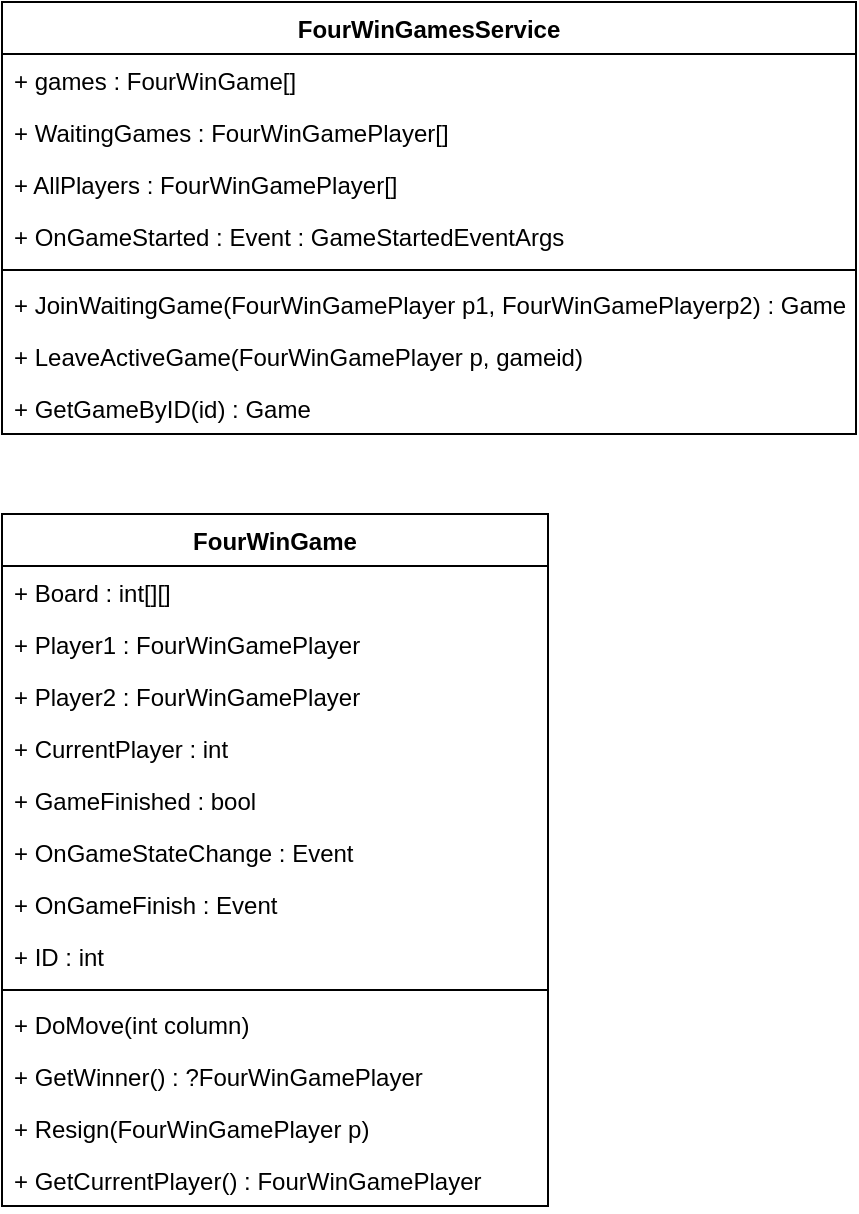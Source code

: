 <mxfile version="20.8.20" type="device" pages="4"><diagram name="BusinessLogic" id="EPEQEBPeJiQIEg5pA8OJ"><mxGraphModel dx="1434" dy="756" grid="0" gridSize="10" guides="1" tooltips="1" connect="1" arrows="1" fold="1" page="1" pageScale="1" pageWidth="827" pageHeight="1169" math="0" shadow="0"><root><mxCell id="0"/><mxCell id="1" parent="0"/><mxCell id="ZO71hlHQCYvlQoj8tHCi-2" value="FourWinGame" style="swimlane;fontStyle=1;align=center;verticalAlign=top;childLayout=stackLayout;horizontal=1;startSize=26;horizontalStack=0;resizeParent=1;resizeParentMax=0;resizeLast=0;collapsible=1;marginBottom=0;" parent="1" vertex="1"><mxGeometry x="91" y="458" width="273" height="346" as="geometry"/></mxCell><mxCell id="ZO71hlHQCYvlQoj8tHCi-3" value="+ Board : int[][]&#10;" style="text;strokeColor=none;fillColor=none;align=left;verticalAlign=top;spacingLeft=4;spacingRight=4;overflow=hidden;rotatable=0;points=[[0,0.5],[1,0.5]];portConstraint=eastwest;" parent="ZO71hlHQCYvlQoj8tHCi-2" vertex="1"><mxGeometry y="26" width="273" height="26" as="geometry"/></mxCell><mxCell id="R7RYP2Npl2EoFmBEZ-nF-13" value="+ Player1 : FourWinGamePlayer" style="text;strokeColor=none;fillColor=none;align=left;verticalAlign=top;spacingLeft=4;spacingRight=4;overflow=hidden;rotatable=0;points=[[0,0.5],[1,0.5]];portConstraint=eastwest;" parent="ZO71hlHQCYvlQoj8tHCi-2" vertex="1"><mxGeometry y="52" width="273" height="26" as="geometry"/></mxCell><mxCell id="R7RYP2Npl2EoFmBEZ-nF-14" value="+ Player2 : FourWinGamePlayer" style="text;strokeColor=none;fillColor=none;align=left;verticalAlign=top;spacingLeft=4;spacingRight=4;overflow=hidden;rotatable=0;points=[[0,0.5],[1,0.5]];portConstraint=eastwest;" parent="ZO71hlHQCYvlQoj8tHCi-2" vertex="1"><mxGeometry y="78" width="273" height="26" as="geometry"/></mxCell><mxCell id="R7RYP2Npl2EoFmBEZ-nF-15" value="+ CurrentPlayer : int" style="text;strokeColor=none;fillColor=none;align=left;verticalAlign=top;spacingLeft=4;spacingRight=4;overflow=hidden;rotatable=0;points=[[0,0.5],[1,0.5]];portConstraint=eastwest;" parent="ZO71hlHQCYvlQoj8tHCi-2" vertex="1"><mxGeometry y="104" width="273" height="26" as="geometry"/></mxCell><mxCell id="R7RYP2Npl2EoFmBEZ-nF-17" value="+ GameFinished : bool" style="text;strokeColor=none;fillColor=none;align=left;verticalAlign=top;spacingLeft=4;spacingRight=4;overflow=hidden;rotatable=0;points=[[0,0.5],[1,0.5]];portConstraint=eastwest;" parent="ZO71hlHQCYvlQoj8tHCi-2" vertex="1"><mxGeometry y="130" width="273" height="26" as="geometry"/></mxCell><mxCell id="R7RYP2Npl2EoFmBEZ-nF-42" value="+ OnGameStateChange : Event" style="text;strokeColor=none;fillColor=none;align=left;verticalAlign=top;spacingLeft=4;spacingRight=4;overflow=hidden;rotatable=0;points=[[0,0.5],[1,0.5]];portConstraint=eastwest;" parent="ZO71hlHQCYvlQoj8tHCi-2" vertex="1"><mxGeometry y="156" width="273" height="26" as="geometry"/></mxCell><mxCell id="R7RYP2Npl2EoFmBEZ-nF-38" value="+ OnGameFinish : Event" style="text;strokeColor=none;fillColor=none;align=left;verticalAlign=top;spacingLeft=4;spacingRight=4;overflow=hidden;rotatable=0;points=[[0,0.5],[1,0.5]];portConstraint=eastwest;" parent="ZO71hlHQCYvlQoj8tHCi-2" vertex="1"><mxGeometry y="182" width="273" height="26" as="geometry"/></mxCell><mxCell id="3IkYliU6qE5KoVXZTZG--1" value="+ ID : int" style="text;strokeColor=none;fillColor=none;align=left;verticalAlign=top;spacingLeft=4;spacingRight=4;overflow=hidden;rotatable=0;points=[[0,0.5],[1,0.5]];portConstraint=eastwest;" parent="ZO71hlHQCYvlQoj8tHCi-2" vertex="1"><mxGeometry y="208" width="273" height="26" as="geometry"/></mxCell><mxCell id="ZO71hlHQCYvlQoj8tHCi-4" value="" style="line;strokeWidth=1;fillColor=none;align=left;verticalAlign=middle;spacingTop=-1;spacingLeft=3;spacingRight=3;rotatable=0;labelPosition=right;points=[];portConstraint=eastwest;strokeColor=inherit;" parent="ZO71hlHQCYvlQoj8tHCi-2" vertex="1"><mxGeometry y="234" width="273" height="8" as="geometry"/></mxCell><mxCell id="ZO71hlHQCYvlQoj8tHCi-5" value="+ DoMove(int column)" style="text;strokeColor=none;fillColor=none;align=left;verticalAlign=top;spacingLeft=4;spacingRight=4;overflow=hidden;rotatable=0;points=[[0,0.5],[1,0.5]];portConstraint=eastwest;" parent="ZO71hlHQCYvlQoj8tHCi-2" vertex="1"><mxGeometry y="242" width="273" height="26" as="geometry"/></mxCell><mxCell id="R7RYP2Npl2EoFmBEZ-nF-16" value="+ GetWinner() : ?FourWinGamePlayer" style="text;strokeColor=none;fillColor=none;align=left;verticalAlign=top;spacingLeft=4;spacingRight=4;overflow=hidden;rotatable=0;points=[[0,0.5],[1,0.5]];portConstraint=eastwest;" parent="ZO71hlHQCYvlQoj8tHCi-2" vertex="1"><mxGeometry y="268" width="273" height="26" as="geometry"/></mxCell><mxCell id="R7RYP2Npl2EoFmBEZ-nF-36" value="+ Resign(FourWinGamePlayer p)" style="text;strokeColor=none;fillColor=none;align=left;verticalAlign=top;spacingLeft=4;spacingRight=4;overflow=hidden;rotatable=0;points=[[0,0.5],[1,0.5]];portConstraint=eastwest;" parent="ZO71hlHQCYvlQoj8tHCi-2" vertex="1"><mxGeometry y="294" width="273" height="26" as="geometry"/></mxCell><mxCell id="R7RYP2Npl2EoFmBEZ-nF-41" value="+ GetCurrentPlayer() : FourWinGamePlayer " style="text;strokeColor=none;fillColor=none;align=left;verticalAlign=top;spacingLeft=4;spacingRight=4;overflow=hidden;rotatable=0;points=[[0,0.5],[1,0.5]];portConstraint=eastwest;" parent="ZO71hlHQCYvlQoj8tHCi-2" vertex="1"><mxGeometry y="320" width="273" height="26" as="geometry"/></mxCell><mxCell id="R7RYP2Npl2EoFmBEZ-nF-18" value="FourWinGamesService" style="swimlane;fontStyle=1;align=center;verticalAlign=top;childLayout=stackLayout;horizontal=1;startSize=26;horizontalStack=0;resizeParent=1;resizeParentMax=0;resizeLast=0;collapsible=1;marginBottom=0;" parent="1" vertex="1"><mxGeometry x="91" y="202" width="427" height="216" as="geometry"/></mxCell><mxCell id="R7RYP2Npl2EoFmBEZ-nF-19" value="+ games : FourWinGame[]" style="text;strokeColor=none;fillColor=none;align=left;verticalAlign=top;spacingLeft=4;spacingRight=4;overflow=hidden;rotatable=0;points=[[0,0.5],[1,0.5]];portConstraint=eastwest;" parent="R7RYP2Npl2EoFmBEZ-nF-18" vertex="1"><mxGeometry y="26" width="427" height="26" as="geometry"/></mxCell><mxCell id="R7RYP2Npl2EoFmBEZ-nF-28" value="+ WaitingGames : FourWinGamePlayer[]" style="text;strokeColor=none;fillColor=none;align=left;verticalAlign=top;spacingLeft=4;spacingRight=4;overflow=hidden;rotatable=0;points=[[0,0.5],[1,0.5]];portConstraint=eastwest;" parent="R7RYP2Npl2EoFmBEZ-nF-18" vertex="1"><mxGeometry y="52" width="427" height="26" as="geometry"/></mxCell><mxCell id="R7RYP2Npl2EoFmBEZ-nF-33" value="+ AllPlayers : FourWinGamePlayer[]" style="text;strokeColor=none;fillColor=none;align=left;verticalAlign=top;spacingLeft=4;spacingRight=4;overflow=hidden;rotatable=0;points=[[0,0.5],[1,0.5]];portConstraint=eastwest;" parent="R7RYP2Npl2EoFmBEZ-nF-18" vertex="1"><mxGeometry y="78" width="427" height="26" as="geometry"/></mxCell><mxCell id="R7RYP2Npl2EoFmBEZ-nF-39" value="+ OnGameStarted : Event : GameStartedEventArgs" style="text;strokeColor=none;fillColor=none;align=left;verticalAlign=top;spacingLeft=4;spacingRight=4;overflow=hidden;rotatable=0;points=[[0,0.5],[1,0.5]];portConstraint=eastwest;" parent="R7RYP2Npl2EoFmBEZ-nF-18" vertex="1"><mxGeometry y="104" width="427" height="26" as="geometry"/></mxCell><mxCell id="R7RYP2Npl2EoFmBEZ-nF-20" value="" style="line;strokeWidth=1;fillColor=none;align=left;verticalAlign=middle;spacingTop=-1;spacingLeft=3;spacingRight=3;rotatable=0;labelPosition=right;points=[];portConstraint=eastwest;strokeColor=inherit;" parent="R7RYP2Npl2EoFmBEZ-nF-18" vertex="1"><mxGeometry y="130" width="427" height="8" as="geometry"/></mxCell><mxCell id="R7RYP2Npl2EoFmBEZ-nF-29" value="+ JoinWaitingGame(FourWinGamePlayer p1, FourWinGamePlayerp2) : Game" style="text;strokeColor=none;fillColor=none;align=left;verticalAlign=top;spacingLeft=4;spacingRight=4;overflow=hidden;rotatable=0;points=[[0,0.5],[1,0.5]];portConstraint=eastwest;" parent="R7RYP2Npl2EoFmBEZ-nF-18" vertex="1"><mxGeometry y="138" width="427" height="26" as="geometry"/></mxCell><mxCell id="R7RYP2Npl2EoFmBEZ-nF-37" value="+ LeaveActiveGame(FourWinGamePlayer p, gameid)" style="text;strokeColor=none;fillColor=none;align=left;verticalAlign=top;spacingLeft=4;spacingRight=4;overflow=hidden;rotatable=0;points=[[0,0.5],[1,0.5]];portConstraint=eastwest;" parent="R7RYP2Npl2EoFmBEZ-nF-18" vertex="1"><mxGeometry y="164" width="427" height="26" as="geometry"/></mxCell><mxCell id="R7RYP2Npl2EoFmBEZ-nF-40" value="+ GetGameByID(id) : Game" style="text;strokeColor=none;fillColor=none;align=left;verticalAlign=top;spacingLeft=4;spacingRight=4;overflow=hidden;rotatable=0;points=[[0,0.5],[1,0.5]];portConstraint=eastwest;" parent="R7RYP2Npl2EoFmBEZ-nF-18" vertex="1"><mxGeometry y="190" width="427" height="26" as="geometry"/></mxCell></root></mxGraphModel></diagram><diagram name="BusinessLogic.Contracts" id="afEdAr63_p6Za_FqU38v"><mxGraphModel dx="1434" dy="756" grid="0" gridSize="10" guides="1" tooltips="1" connect="1" arrows="1" fold="1" page="1" pageScale="1" pageWidth="827" pageHeight="1169" math="0" shadow="0"><root><mxCell id="0"/><mxCell id="1" parent="0"/><mxCell id="PgnQS6usaZiz7Cspnaqt-1" value="FourWinGamePlayer" style="swimlane;fontStyle=1;align=center;verticalAlign=top;childLayout=stackLayout;horizontal=1;startSize=26;horizontalStack=0;resizeParent=1;resizeParentMax=0;resizeLast=0;collapsible=1;marginBottom=0;" parent="1" vertex="1"><mxGeometry x="51" y="251" width="160" height="78" as="geometry"/></mxCell><mxCell id="PgnQS6usaZiz7Cspnaqt-2" value="+ Name : String" style="text;strokeColor=none;fillColor=none;align=left;verticalAlign=top;spacingLeft=4;spacingRight=4;overflow=hidden;rotatable=0;points=[[0,0.5],[1,0.5]];portConstraint=eastwest;" parent="PgnQS6usaZiz7Cspnaqt-1" vertex="1"><mxGeometry y="26" width="160" height="26" as="geometry"/></mxCell><mxCell id="PgnQS6usaZiz7Cspnaqt-3" value="+ ID : int" style="text;strokeColor=none;fillColor=none;align=left;verticalAlign=top;spacingLeft=4;spacingRight=4;overflow=hidden;rotatable=0;points=[[0,0.5],[1,0.5]];portConstraint=eastwest;" parent="PgnQS6usaZiz7Cspnaqt-1" vertex="1"><mxGeometry y="52" width="160" height="26" as="geometry"/></mxCell><mxCell id="ZAqNFlyXUjMFk_EPYXz6-1" value="&lt;&lt;interface&gt;&gt;&#10;IFourWinGame" style="swimlane;fontStyle=1;align=center;verticalAlign=top;childLayout=stackLayout;horizontal=1;startSize=40;horizontalStack=0;resizeParent=1;resizeParentMax=0;resizeLast=0;collapsible=1;marginBottom=0;" parent="1" vertex="1"><mxGeometry x="48" y="339" width="244" height="230" as="geometry"/></mxCell><mxCell id="ZAqNFlyXUjMFk_EPYXz6-7" value="+ Event onCurrentPlayerChange" style="text;strokeColor=none;fillColor=none;align=left;verticalAlign=top;spacingLeft=4;spacingRight=4;overflow=hidden;rotatable=0;points=[[0,0.5],[1,0.5]];portConstraint=eastwest;" parent="ZAqNFlyXUjMFk_EPYXz6-1" vertex="1"><mxGeometry y="40" width="244" height="26" as="geometry"/></mxCell><mxCell id="ZAqNFlyXUjMFk_EPYXz6-8" value="+ Event onGameFinish" style="text;strokeColor=none;fillColor=none;align=left;verticalAlign=top;spacingLeft=4;spacingRight=4;overflow=hidden;rotatable=0;points=[[0,0.5],[1,0.5]];portConstraint=eastwest;" parent="ZAqNFlyXUjMFk_EPYXz6-1" vertex="1"><mxGeometry y="66" width="244" height="26" as="geometry"/></mxCell><mxCell id="ZAqNFlyXUjMFk_EPYXz6-9" value="+ ID : int" style="text;strokeColor=none;fillColor=none;align=left;verticalAlign=top;spacingLeft=4;spacingRight=4;overflow=hidden;rotatable=0;points=[[0,0.5],[1,0.5]];portConstraint=eastwest;" parent="ZAqNFlyXUjMFk_EPYXz6-1" vertex="1"><mxGeometry y="92" width="244" height="26" as="geometry"/></mxCell><mxCell id="ZAqNFlyXUjMFk_EPYXz6-10" value="" style="line;strokeWidth=1;fillColor=none;align=left;verticalAlign=middle;spacingTop=-1;spacingLeft=3;spacingRight=3;rotatable=0;labelPosition=right;points=[];portConstraint=eastwest;strokeColor=inherit;" parent="ZAqNFlyXUjMFk_EPYXz6-1" vertex="1"><mxGeometry y="118" width="244" height="8" as="geometry"/></mxCell><mxCell id="ZAqNFlyXUjMFk_EPYXz6-11" value="+ DoMove(int column)" style="text;strokeColor=none;fillColor=none;align=left;verticalAlign=top;spacingLeft=4;spacingRight=4;overflow=hidden;rotatable=0;points=[[0,0.5],[1,0.5]];portConstraint=eastwest;" parent="ZAqNFlyXUjMFk_EPYXz6-1" vertex="1"><mxGeometry y="126" width="244" height="26" as="geometry"/></mxCell><mxCell id="ZAqNFlyXUjMFk_EPYXz6-12" value="+ GetWinner() : ?FourWinGamePlayer" style="text;strokeColor=none;fillColor=none;align=left;verticalAlign=top;spacingLeft=4;spacingRight=4;overflow=hidden;rotatable=0;points=[[0,0.5],[1,0.5]];portConstraint=eastwest;" parent="ZAqNFlyXUjMFk_EPYXz6-1" vertex="1"><mxGeometry y="152" width="244" height="26" as="geometry"/></mxCell><mxCell id="ZAqNFlyXUjMFk_EPYXz6-13" value="+ Resign(FourWinGamePlayer p): " style="text;strokeColor=none;fillColor=none;align=left;verticalAlign=top;spacingLeft=4;spacingRight=4;overflow=hidden;rotatable=0;points=[[0,0.5],[1,0.5]];portConstraint=eastwest;" parent="ZAqNFlyXUjMFk_EPYXz6-1" vertex="1"><mxGeometry y="178" width="244" height="26" as="geometry"/></mxCell><mxCell id="ZAqNFlyXUjMFk_EPYXz6-14" value="+ GetCurrentPlayer() : FourWinGamePlayer " style="text;strokeColor=none;fillColor=none;align=left;verticalAlign=top;spacingLeft=4;spacingRight=4;overflow=hidden;rotatable=0;points=[[0,0.5],[1,0.5]];portConstraint=eastwest;" parent="ZAqNFlyXUjMFk_EPYXz6-1" vertex="1"><mxGeometry y="204" width="244" height="26" as="geometry"/></mxCell><mxCell id="ZAqNFlyXUjMFk_EPYXz6-15" value="&lt;&lt;interface&gt;&gt;&#10;IFourWinGamesServices" style="swimlane;fontStyle=1;align=center;verticalAlign=top;childLayout=stackLayout;horizontal=1;startSize=50;horizontalStack=0;resizeParent=1;resizeParentMax=0;resizeLast=0;collapsible=1;marginBottom=0;" parent="1" vertex="1"><mxGeometry x="51" y="27" width="425" height="214" as="geometry"/></mxCell><mxCell id="ZAqNFlyXUjMFk_EPYXz6-17" value="+ WaitingGames : FourWinGamePlayer[]" style="text;strokeColor=none;fillColor=none;align=left;verticalAlign=top;spacingLeft=4;spacingRight=4;overflow=hidden;rotatable=0;points=[[0,0.5],[1,0.5]];portConstraint=eastwest;" parent="ZAqNFlyXUjMFk_EPYXz6-15" vertex="1"><mxGeometry y="50" width="425" height="26" as="geometry"/></mxCell><mxCell id="VufEEW8PCcY4VxbzoeLR-1" value="+ Event OnGameStarted" style="text;strokeColor=none;fillColor=none;align=left;verticalAlign=top;spacingLeft=4;spacingRight=4;overflow=hidden;rotatable=0;points=[[0,0.5],[1,0.5]];portConstraint=eastwest;" vertex="1" parent="ZAqNFlyXUjMFk_EPYXz6-15"><mxGeometry y="76" width="425" height="26" as="geometry"/></mxCell><mxCell id="ZAqNFlyXUjMFk_EPYXz6-18" value="+ AllPlayers : FourWinGamePlayer[]" style="text;strokeColor=none;fillColor=none;align=left;verticalAlign=top;spacingLeft=4;spacingRight=4;overflow=hidden;rotatable=0;points=[[0,0.5],[1,0.5]];portConstraint=eastwest;" parent="ZAqNFlyXUjMFk_EPYXz6-15" vertex="1"><mxGeometry y="102" width="425" height="26" as="geometry"/></mxCell><mxCell id="ZAqNFlyXUjMFk_EPYXz6-19" value="" style="line;strokeWidth=1;fillColor=none;align=left;verticalAlign=middle;spacingTop=-1;spacingLeft=3;spacingRight=3;rotatable=0;labelPosition=right;points=[];portConstraint=eastwest;strokeColor=inherit;" parent="ZAqNFlyXUjMFk_EPYXz6-15" vertex="1"><mxGeometry y="128" width="425" height="8" as="geometry"/></mxCell><mxCell id="ZAqNFlyXUjMFk_EPYXz6-20" value="+ JoinWaitingGame(FourWinGamePlayer p1, FourWinGamePlayerp2) : Game" style="text;strokeColor=none;fillColor=none;align=left;verticalAlign=top;spacingLeft=4;spacingRight=4;overflow=hidden;rotatable=0;points=[[0,0.5],[1,0.5]];portConstraint=eastwest;" parent="ZAqNFlyXUjMFk_EPYXz6-15" vertex="1"><mxGeometry y="136" width="425" height="26" as="geometry"/></mxCell><mxCell id="ZAqNFlyXUjMFk_EPYXz6-21" value="+ LeaveActiveGame(FourWinGamePlayer p, gameid)" style="text;strokeColor=none;fillColor=none;align=left;verticalAlign=top;spacingLeft=4;spacingRight=4;overflow=hidden;rotatable=0;points=[[0,0.5],[1,0.5]];portConstraint=eastwest;" parent="ZAqNFlyXUjMFk_EPYXz6-15" vertex="1"><mxGeometry y="162" width="425" height="26" as="geometry"/></mxCell><mxCell id="ZAqNFlyXUjMFk_EPYXz6-22" value="+ GetGameByID(id) : Game" style="text;strokeColor=none;fillColor=none;align=left;verticalAlign=top;spacingLeft=4;spacingRight=4;overflow=hidden;rotatable=0;points=[[0,0.5],[1,0.5]];portConstraint=eastwest;" parent="ZAqNFlyXUjMFk_EPYXz6-15" vertex="1"><mxGeometry y="188" width="425" height="26" as="geometry"/></mxCell><mxCell id="xo9scH_EgcjY7Vr2XH_l-1" value="GameStartedEventArgs" style="swimlane;fontStyle=1;align=center;verticalAlign=top;childLayout=stackLayout;horizontal=1;startSize=26;horizontalStack=0;resizeParent=1;resizeParentMax=0;resizeLast=0;collapsible=1;marginBottom=0;" parent="1" vertex="1"><mxGeometry x="243" y="251" width="160" height="52" as="geometry"/></mxCell><mxCell id="xo9scH_EgcjY7Vr2XH_l-2" value="+ GameID : int" style="text;strokeColor=none;fillColor=none;align=left;verticalAlign=top;spacingLeft=4;spacingRight=4;overflow=hidden;rotatable=0;points=[[0,0.5],[1,0.5]];portConstraint=eastwest;" parent="xo9scH_EgcjY7Vr2XH_l-1" vertex="1"><mxGeometry y="26" width="160" height="26" as="geometry"/></mxCell></root></mxGraphModel></diagram><diagram name="RestAPI (MVC)" id="rFo6yhSuuYPVE3uHXozf"><mxGraphModel dx="1434" dy="756" grid="0" gridSize="10" guides="1" tooltips="1" connect="1" arrows="1" fold="1" page="1" pageScale="1" pageWidth="827" pageHeight="1169" math="0" shadow="0"><root><mxCell id="0"/><mxCell id="1" parent="0"/><mxCell id="3efk3tES1_W1w0lpm2Sm-4" value="FourWinGameController" style="swimlane;fontStyle=1;align=center;verticalAlign=top;childLayout=stackLayout;horizontal=1;startSize=26;horizontalStack=0;resizeParent=1;resizeParentMax=0;resizeLast=0;collapsible=1;marginBottom=0;" parent="1" vertex="1"><mxGeometry x="42" y="28" width="460" height="346" as="geometry"/></mxCell><mxCell id="3efk3tES1_W1w0lpm2Sm-5" value="- idGameArray : int[]" style="text;strokeColor=none;fillColor=none;align=left;verticalAlign=top;spacingLeft=4;spacingRight=4;overflow=hidden;rotatable=0;points=[[0,0.5],[1,0.5]];portConstraint=eastwest;" parent="3efk3tES1_W1w0lpm2Sm-4" vertex="1"><mxGeometry y="26" width="460" height="26" as="geometry"/></mxCell><mxCell id="3efk3tES1_W1w0lpm2Sm-17" value="- gameCounter : int" style="text;strokeColor=none;fillColor=none;align=left;verticalAlign=top;spacingLeft=4;spacingRight=4;overflow=hidden;rotatable=0;points=[[0,0.5],[1,0.5]];portConstraint=eastwest;" parent="3efk3tES1_W1w0lpm2Sm-4" vertex="1"><mxGeometry y="52" width="460" height="26" as="geometry"/></mxCell><mxCell id="3efk3tES1_W1w0lpm2Sm-16" value="- playerCounter : int" style="text;strokeColor=none;fillColor=none;align=left;verticalAlign=top;spacingLeft=4;spacingRight=4;overflow=hidden;rotatable=0;points=[[0,0.5],[1,0.5]];portConstraint=eastwest;" parent="3efk3tES1_W1w0lpm2Sm-4" vertex="1"><mxGeometry y="78" width="460" height="26" as="geometry"/></mxCell><mxCell id="UuZTHZSJedAROl87pZKt-7" value="- connectionservice : ConnectionService" style="text;strokeColor=none;fillColor=none;align=left;verticalAlign=top;spacingLeft=4;spacingRight=4;overflow=hidden;rotatable=0;points=[[0,0.5],[1,0.5]];portConstraint=eastwest;" parent="3efk3tES1_W1w0lpm2Sm-4" vertex="1"><mxGeometry y="104" width="460" height="26" as="geometry"/></mxCell><mxCell id="3efk3tES1_W1w0lpm2Sm-18" value="- fourwingameservice : FourWinGameService&#10;" style="text;strokeColor=none;fillColor=none;align=left;verticalAlign=top;spacingLeft=4;spacingRight=4;overflow=hidden;rotatable=0;points=[[0,0.5],[1,0.5]];portConstraint=eastwest;" parent="3efk3tES1_W1w0lpm2Sm-4" vertex="1"><mxGeometry y="130" width="460" height="26" as="geometry"/></mxCell><mxCell id="3efk3tES1_W1w0lpm2Sm-6" value="" style="line;strokeWidth=1;fillColor=none;align=left;verticalAlign=middle;spacingTop=-1;spacingLeft=3;spacingRight=3;rotatable=0;labelPosition=right;points=[];portConstraint=eastwest;strokeColor=inherit;" parent="3efk3tES1_W1w0lpm2Sm-4" vertex="1"><mxGeometry y="156" width="460" height="8" as="geometry"/></mxCell><mxCell id="3efk3tES1_W1w0lpm2Sm-13" value="+ RegisterPlayer(string name, string RTPconnectionID) : RegisterPlayerResponse" style="text;strokeColor=none;fillColor=none;align=left;verticalAlign=top;spacingLeft=4;spacingRight=4;overflow=hidden;rotatable=0;points=[[0,0.5],[1,0.5]];portConstraint=eastwest;" parent="3efk3tES1_W1w0lpm2Sm-4" vertex="1"><mxGeometry y="164" width="460" height="26" as="geometry"/></mxCell><mxCell id="3efk3tES1_W1w0lpm2Sm-14" value="+ CreateGame(MyPlayer p)" style="text;strokeColor=none;fillColor=none;align=left;verticalAlign=top;spacingLeft=4;spacingRight=4;overflow=hidden;rotatable=0;points=[[0,0.5],[1,0.5]];portConstraint=eastwest;" parent="3efk3tES1_W1w0lpm2Sm-4" vertex="1"><mxGeometry y="190" width="460" height="26" as="geometry"/></mxCell><mxCell id="3efk3tES1_W1w0lpm2Sm-15" value="+ JoinGame(MyPlayer p1, int waitingGameListIndex) : JoinGameResponse" style="text;strokeColor=none;fillColor=none;align=left;verticalAlign=top;spacingLeft=4;spacingRight=4;overflow=hidden;rotatable=0;points=[[0,0.5],[1,0.5]];portConstraint=eastwest;" parent="3efk3tES1_W1w0lpm2Sm-4" vertex="1"><mxGeometry y="216" width="460" height="26" as="geometry"/></mxCell><mxCell id="3efk3tES1_W1w0lpm2Sm-20" value="+ DoMove(int column, int gameID, MyPlayer p)" style="text;strokeColor=none;fillColor=none;align=left;verticalAlign=top;spacingLeft=4;spacingRight=4;overflow=hidden;rotatable=0;points=[[0,0.5],[1,0.5]];portConstraint=eastwest;" parent="3efk3tES1_W1w0lpm2Sm-4" vertex="1"><mxGeometry y="242" width="460" height="26" as="geometry"/></mxCell><mxCell id="3efk3tES1_W1w0lpm2Sm-19" value="+ LeaveGame(MyPlayer p, int gameID)" style="text;strokeColor=none;fillColor=none;align=left;verticalAlign=top;spacingLeft=4;spacingRight=4;overflow=hidden;rotatable=0;points=[[0,0.5],[1,0.5]];portConstraint=eastwest;" parent="3efk3tES1_W1w0lpm2Sm-4" vertex="1"><mxGeometry y="268" width="460" height="26" as="geometry"/></mxCell><mxCell id="O-oXwLJCc3Sgsa-qLjCP-2" value="+ GetWaitingGames() : WaitingGamesResponse&#10;" style="text;strokeColor=none;fillColor=none;align=left;verticalAlign=top;spacingLeft=4;spacingRight=4;overflow=hidden;rotatable=0;points=[[0,0.5],[1,0.5]];portConstraint=eastwest;" parent="3efk3tES1_W1w0lpm2Sm-4" vertex="1"><mxGeometry y="294" width="460" height="26" as="geometry"/></mxCell><mxCell id="3efk3tES1_W1w0lpm2Sm-7" value="+ GetGameInfo (int gameID, int playerID) : GameInfoResponse" style="text;strokeColor=none;fillColor=none;align=left;verticalAlign=top;spacingLeft=4;spacingRight=4;overflow=hidden;rotatable=0;points=[[0,0.5],[1,0.5]];portConstraint=eastwest;" parent="3efk3tES1_W1w0lpm2Sm-4" vertex="1"><mxGeometry y="320" width="460" height="26" as="geometry"/></mxCell><mxCell id="3efk3tES1_W1w0lpm2Sm-8" value="ConnectionService" style="swimlane;fontStyle=1;align=center;verticalAlign=top;childLayout=stackLayout;horizontal=1;startSize=26;horizontalStack=0;resizeParent=1;resizeParentMax=0;resizeLast=0;collapsible=1;marginBottom=0;" parent="1" vertex="1"><mxGeometry x="42" y="411" width="460" height="60" as="geometry"/></mxCell><mxCell id="3efk3tES1_W1w0lpm2Sm-9" value="+ PlayerIDToConnectionIDlist : Dictionary&lt;int, string&gt;" style="text;strokeColor=none;fillColor=none;align=left;verticalAlign=top;spacingLeft=4;spacingRight=4;overflow=hidden;rotatable=0;points=[[0,0.5],[1,0.5]];portConstraint=eastwest;" parent="3efk3tES1_W1w0lpm2Sm-8" vertex="1"><mxGeometry y="26" width="460" height="26" as="geometry"/></mxCell><mxCell id="3efk3tES1_W1w0lpm2Sm-10" value="" style="line;strokeWidth=1;fillColor=none;align=left;verticalAlign=middle;spacingTop=-1;spacingLeft=3;spacingRight=3;rotatable=0;labelPosition=right;points=[];portConstraint=eastwest;strokeColor=inherit;" parent="3efk3tES1_W1w0lpm2Sm-8" vertex="1"><mxGeometry y="52" width="460" height="8" as="geometry"/></mxCell><mxCell id="UuZTHZSJedAROl87pZKt-1" value="RTPHub" style="swimlane;fontStyle=1;align=center;verticalAlign=top;childLayout=stackLayout;horizontal=1;startSize=26;horizontalStack=0;resizeParent=1;resizeParentMax=0;resizeLast=0;collapsible=1;marginBottom=0;" parent="1" vertex="1"><mxGeometry x="42" y="505" width="460" height="160" as="geometry"/></mxCell><mxCell id="UuZTHZSJedAROl87pZKt-8" value="- connectionservice : ConnectionService" style="text;strokeColor=none;fillColor=none;align=left;verticalAlign=top;spacingLeft=4;spacingRight=4;overflow=hidden;rotatable=0;points=[[0,0.5],[1,0.5]];portConstraint=eastwest;" parent="UuZTHZSJedAROl87pZKt-1" vertex="1"><mxGeometry y="26" width="460" height="26" as="geometry"/></mxCell><mxCell id="UuZTHZSJedAROl87pZKt-2" value="+ PlayerIDToConnectionIDlist : Dictionary&lt;int, string&gt;" style="text;strokeColor=none;fillColor=none;align=left;verticalAlign=top;spacingLeft=4;spacingRight=4;overflow=hidden;rotatable=0;points=[[0,0.5],[1,0.5]];portConstraint=eastwest;" parent="UuZTHZSJedAROl87pZKt-1" vertex="1"><mxGeometry y="52" width="460" height="26" as="geometry"/></mxCell><mxCell id="UuZTHZSJedAROl87pZKt-3" value="" style="line;strokeWidth=1;fillColor=none;align=left;verticalAlign=middle;spacingTop=-1;spacingLeft=3;spacingRight=3;rotatable=0;labelPosition=right;points=[];portConstraint=eastwest;strokeColor=inherit;" parent="UuZTHZSJedAROl87pZKt-1" vertex="1"><mxGeometry y="78" width="460" height="8" as="geometry"/></mxCell><mxCell id="UuZTHZSJedAROl87pZKt-4" value="+Gamestart (int gameID)" style="text;strokeColor=none;fillColor=none;align=left;verticalAlign=top;spacingLeft=4;spacingRight=4;overflow=hidden;rotatable=0;points=[[0,0.5],[1,0.5]];portConstraint=eastwest;" parent="UuZTHZSJedAROl87pZKt-1" vertex="1"><mxGeometry y="86" width="460" height="26" as="geometry"/></mxCell><mxCell id="UuZTHZSJedAROl87pZKt-5" value="+ GameUpdated (int gameID)" style="text;strokeColor=none;fillColor=none;align=left;verticalAlign=top;spacingLeft=4;spacingRight=4;overflow=hidden;rotatable=0;points=[[0,0.5],[1,0.5]];portConstraint=eastwest;" parent="UuZTHZSJedAROl87pZKt-1" vertex="1"><mxGeometry y="112" width="460" height="26" as="geometry"/></mxCell><mxCell id="UuZTHZSJedAROl87pZKt-6" value="+GameFinished (Player winner)" style="text;strokeColor=none;fillColor=none;align=left;verticalAlign=top;spacingLeft=4;spacingRight=4;overflow=hidden;rotatable=0;points=[[0,0.5],[1,0.5]];portConstraint=eastwest;" parent="UuZTHZSJedAROl87pZKt-1" vertex="1"><mxGeometry y="138" width="460" height="22" as="geometry"/></mxCell></root></mxGraphModel></diagram><diagram name="RestAPIContracts" id="zeXeEQmdhJ01h1R4IeMl"><mxGraphModel dx="1434" dy="756" grid="0" gridSize="10" guides="1" tooltips="1" connect="1" arrows="1" fold="1" page="1" pageScale="1" pageWidth="827" pageHeight="1169" math="0" shadow="0"><root><mxCell id="0"/><mxCell id="1" parent="0"/><mxCell id="2vKPIIFbHue6YrYuAimL-1" value="Player" style="swimlane;fontStyle=1;align=center;verticalAlign=top;childLayout=stackLayout;horizontal=1;startSize=26;horizontalStack=0;resizeParent=1;resizeParentMax=0;resizeLast=0;collapsible=1;marginBottom=0;" parent="1" vertex="1"><mxGeometry x="24" y="27" width="150" height="60" as="geometry"/></mxCell><mxCell id="2vKPIIFbHue6YrYuAimL-8" value="+ PlayerName : string" style="text;strokeColor=none;fillColor=none;align=left;verticalAlign=top;spacingLeft=4;spacingRight=4;overflow=hidden;rotatable=0;points=[[0,0.5],[1,0.5]];portConstraint=eastwest;" parent="2vKPIIFbHue6YrYuAimL-1" vertex="1"><mxGeometry y="26" width="150" height="26" as="geometry"/></mxCell><mxCell id="2vKPIIFbHue6YrYuAimL-3" value="" style="line;strokeWidth=1;fillColor=none;align=left;verticalAlign=middle;spacingTop=-1;spacingLeft=3;spacingRight=3;rotatable=0;labelPosition=right;points=[];portConstraint=eastwest;strokeColor=inherit;" parent="2vKPIIFbHue6YrYuAimL-1" vertex="1"><mxGeometry y="52" width="150" height="8" as="geometry"/></mxCell><mxCell id="2vKPIIFbHue6YrYuAimL-5" value="WaitingGame" style="swimlane;fontStyle=1;align=center;verticalAlign=top;childLayout=stackLayout;horizontal=1;startSize=26;horizontalStack=0;resizeParent=1;resizeParentMax=0;resizeLast=0;collapsible=1;marginBottom=0;" parent="1" vertex="1"><mxGeometry x="217" y="274" width="160" height="52" as="geometry"/></mxCell><mxCell id="2vKPIIFbHue6YrYuAimL-6" value="+ PlayerName : string" style="text;strokeColor=none;fillColor=none;align=left;verticalAlign=top;spacingLeft=4;spacingRight=4;overflow=hidden;rotatable=0;points=[[0,0.5],[1,0.5]];portConstraint=eastwest;" parent="2vKPIIFbHue6YrYuAimL-5" vertex="1"><mxGeometry y="26" width="160" height="26" as="geometry"/></mxCell><mxCell id="kcm-J4ViZU7FxhlFi0_r-1" value="JoinGameResponse" style="swimlane;fontStyle=1;align=center;verticalAlign=top;childLayout=stackLayout;horizontal=1;startSize=26;horizontalStack=0;resizeParent=1;resizeParentMax=0;resizeLast=0;collapsible=1;marginBottom=0;" parent="1" vertex="1"><mxGeometry x="220" y="189" width="160" height="52" as="geometry"/></mxCell><mxCell id="kcm-J4ViZU7FxhlFi0_r-2" value="+ GameID : int" style="text;strokeColor=none;fillColor=none;align=left;verticalAlign=top;spacingLeft=4;spacingRight=4;overflow=hidden;rotatable=0;points=[[0,0.5],[1,0.5]];portConstraint=eastwest;" parent="kcm-J4ViZU7FxhlFi0_r-1" vertex="1"><mxGeometry y="26" width="160" height="26" as="geometry"/></mxCell><mxCell id="2OXkJm2lPv3Fxt6IiAWH-1" value="WaitingGamesResponse" style="swimlane;fontStyle=1;align=center;verticalAlign=top;childLayout=stackLayout;horizontal=1;startSize=26;horizontalStack=0;resizeParent=1;resizeParentMax=0;resizeLast=0;collapsible=1;marginBottom=0;" parent="1" vertex="1"><mxGeometry x="217" y="106" width="200" height="52" as="geometry"/></mxCell><mxCell id="2OXkJm2lPv3Fxt6IiAWH-2" value="+ WaitingGames : WaitingGame[]" style="text;strokeColor=none;fillColor=none;align=left;verticalAlign=top;spacingLeft=4;spacingRight=4;overflow=hidden;rotatable=0;points=[[0,0.5],[1,0.5]];portConstraint=eastwest;" parent="2OXkJm2lPv3Fxt6IiAWH-1" vertex="1"><mxGeometry y="26" width="200" height="26" as="geometry"/></mxCell><mxCell id="wD5M1_WAI5f8rfWijPAs-1" value="RegisterPlayerResponse" style="swimlane;fontStyle=1;align=center;verticalAlign=top;childLayout=stackLayout;horizontal=1;startSize=26;horizontalStack=0;resizeParent=1;resizeParentMax=0;resizeLast=0;collapsible=1;marginBottom=0;" parent="1" vertex="1"><mxGeometry x="220" y="27" width="200" height="52" as="geometry"/></mxCell><mxCell id="wD5M1_WAI5f8rfWijPAs-2" value="+ RegisteredPlayer : MyPlayer" style="text;strokeColor=none;fillColor=none;align=left;verticalAlign=top;spacingLeft=4;spacingRight=4;overflow=hidden;rotatable=0;points=[[0,0.5],[1,0.5]];portConstraint=eastwest;" parent="wD5M1_WAI5f8rfWijPAs-1" vertex="1"><mxGeometry y="26" width="200" height="26" as="geometry"/></mxCell><mxCell id="WIBtCmITnyxExPH1o3iH-1" value="MyPlayer" style="swimlane;fontStyle=1;align=center;verticalAlign=top;childLayout=stackLayout;horizontal=1;startSize=26;horizontalStack=0;resizeParent=1;resizeParentMax=0;resizeLast=0;collapsible=1;marginBottom=0;" parent="1" vertex="1"><mxGeometry x="26" y="145" width="156" height="86" as="geometry"/></mxCell><mxCell id="WIBtCmITnyxExPH1o3iH-3" value="" style="line;strokeWidth=1;fillColor=none;align=left;verticalAlign=middle;spacingTop=-1;spacingLeft=3;spacingRight=3;rotatable=0;labelPosition=right;points=[];portConstraint=eastwest;strokeColor=inherit;" parent="WIBtCmITnyxExPH1o3iH-1" vertex="1"><mxGeometry y="26" width="156" height="8" as="geometry"/></mxCell><mxCell id="2vKPIIFbHue6YrYuAimL-2" value="+ PlayerID : int" style="text;strokeColor=none;fillColor=none;align=left;verticalAlign=top;spacingLeft=4;spacingRight=4;overflow=hidden;rotatable=0;points=[[0,0.5],[1,0.5]];portConstraint=eastwest;" parent="WIBtCmITnyxExPH1o3iH-1" vertex="1"><mxGeometry y="34" width="156" height="26" as="geometry"/></mxCell><mxCell id="2vKPIIFbHue6YrYuAimL-9" value="+ RTPConnectionID : string" style="text;strokeColor=none;fillColor=none;align=left;verticalAlign=top;spacingLeft=4;spacingRight=4;overflow=hidden;rotatable=0;points=[[0,0.5],[1,0.5]];portConstraint=eastwest;" parent="WIBtCmITnyxExPH1o3iH-1" vertex="1"><mxGeometry y="60" width="156" height="26" as="geometry"/></mxCell><mxCell id="85MKhDNnynV3cl3FX6Ny-1" value="GameInfo" style="swimlane;fontStyle=1;align=center;verticalAlign=top;childLayout=stackLayout;horizontal=1;startSize=26;horizontalStack=0;resizeParent=1;resizeParentMax=0;resizeLast=0;collapsible=1;marginBottom=0;" parent="1" vertex="1"><mxGeometry x="24" y="257" width="150" height="104" as="geometry"/></mxCell><mxCell id="85MKhDNnynV3cl3FX6Ny-2" value="+ Board : int [][]&#10;" style="text;strokeColor=none;fillColor=none;align=left;verticalAlign=top;spacingLeft=4;spacingRight=4;overflow=hidden;rotatable=0;points=[[0,0.5],[1,0.5]];portConstraint=eastwest;" parent="85MKhDNnynV3cl3FX6Ny-1" vertex="1"><mxGeometry y="26" width="150" height="26" as="geometry"/></mxCell><mxCell id="85MKhDNnynV3cl3FX6Ny-5" value="+ Opponent : Player" style="text;strokeColor=none;fillColor=none;align=left;verticalAlign=top;spacingLeft=4;spacingRight=4;overflow=hidden;rotatable=0;points=[[0,0.5],[1,0.5]];portConstraint=eastwest;" parent="85MKhDNnynV3cl3FX6Ny-1" vertex="1"><mxGeometry y="52" width="150" height="26" as="geometry"/></mxCell><mxCell id="85MKhDNnynV3cl3FX6Ny-10" value="+ YourMove : Bool" style="text;strokeColor=none;fillColor=none;align=left;verticalAlign=top;spacingLeft=4;spacingRight=4;overflow=hidden;rotatable=0;points=[[0,0.5],[1,0.5]];portConstraint=eastwest;" parent="85MKhDNnynV3cl3FX6Ny-1" vertex="1"><mxGeometry y="78" width="150" height="26" as="geometry"/></mxCell><mxCell id="85MKhDNnynV3cl3FX6Ny-6" value="GameInfoResponse" style="swimlane;fontStyle=1;align=center;verticalAlign=top;childLayout=stackLayout;horizontal=1;startSize=26;horizontalStack=0;resizeParent=1;resizeParentMax=0;resizeLast=0;collapsible=1;marginBottom=0;" parent="1" vertex="1"><mxGeometry x="217" y="354" width="160" height="52" as="geometry"/></mxCell><mxCell id="85MKhDNnynV3cl3FX6Ny-7" value="+ GameInfo : GameInfo" style="text;strokeColor=none;fillColor=none;align=left;verticalAlign=top;spacingLeft=4;spacingRight=4;overflow=hidden;rotatable=0;points=[[0,0.5],[1,0.5]];portConstraint=eastwest;" parent="85MKhDNnynV3cl3FX6Ny-6" vertex="1"><mxGeometry y="26" width="160" height="26" as="geometry"/></mxCell><mxCell id="Y4eIL98qaOKV77LoP4GH-1" value="" style="endArrow=block;dashed=1;endFill=0;endSize=12;html=1;rounded=0;entryX=0.5;entryY=1;entryDx=0;entryDy=0;" parent="1" source="WIBtCmITnyxExPH1o3iH-1" target="2vKPIIFbHue6YrYuAimL-1" edge="1"><mxGeometry width="160" relative="1" as="geometry"><mxPoint x="332" y="289" as="sourcePoint"/><mxPoint x="492" y="289" as="targetPoint"/></mxGeometry></mxCell></root></mxGraphModel></diagram></mxfile>